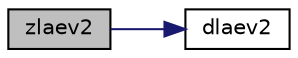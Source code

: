 digraph "zlaev2"
{
 // LATEX_PDF_SIZE
  edge [fontname="Helvetica",fontsize="10",labelfontname="Helvetica",labelfontsize="10"];
  node [fontname="Helvetica",fontsize="10",shape=record];
  rankdir="LR";
  Node1 [label="zlaev2",height=0.2,width=0.4,color="black", fillcolor="grey75", style="filled", fontcolor="black",tooltip="ZLAEV2 computes the eigenvalues and eigenvectors of a 2-by-2 symmetric/Hermitian matrix."];
  Node1 -> Node2 [color="midnightblue",fontsize="10",style="solid",fontname="Helvetica"];
  Node2 [label="dlaev2",height=0.2,width=0.4,color="black", fillcolor="white", style="filled",URL="$dlaev2_8f.html#a404759a75990a78660c741b3448b27e8",tooltip="DLAEV2 computes the eigenvalues and eigenvectors of a 2-by-2 symmetric/Hermitian matrix."];
}

